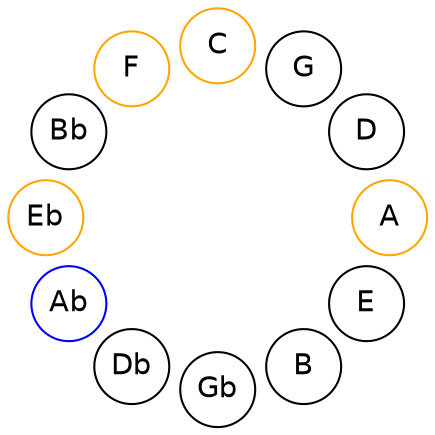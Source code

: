 
graph {

layout = circo;
mindist = .1

node [shape = circle, fontname = Helvetica, margin = 0]
edge [style=invis]

subgraph 1 {
	E -- B -- Gb -- Db -- Ab -- Eb -- Bb -- F -- C -- G -- D -- A -- E
}

Ab [color=blue];
Eb [color=orange];
F [color=orange];
C [color=orange];
A [color=orange];
}
